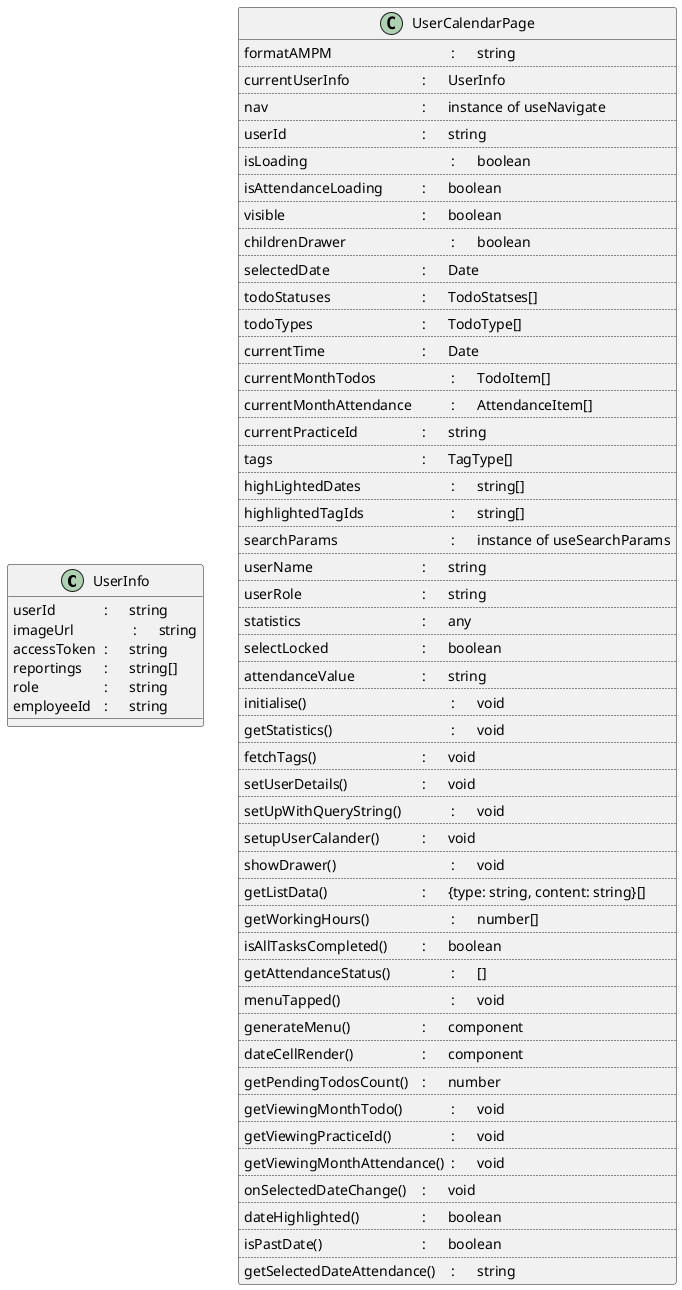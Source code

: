 @startuml UserCalendarPage

class UserInfo {
  userId\t\t : \tstring
  imageUrl\t\t : \tstring
  accessToken\t : \tstring
  reportings\t : \tstring[]
  role\t\t\t : \tstring
  employeeId\t : \tstring
}

class UserCalendarPage {
    formatAMPM\t\t\t\t : \tstring
    ..
    currentUserInfo\t\t\t : \tUserInfo
    ..
    nav\t\t\t\t\t\t : \tinstance of useNavigate
    ..
    userId\t\t\t\t\t : \tstring
    ..
    isLoading\t\t\t\t\t : \tboolean
    ..
    isAttendanceLoading\t\t : \tboolean
    ..
    visible\t\t\t\t\t : \tboolean
    ..
    childrenDrawer\t\t\t\t : \tboolean
    ..
    selectedDate\t\t\t\t : \tDate
    ..
    todoStatuses\t\t\t\t : \tTodoStatses[]
    ..
    todoTypes\t\t\t\t : \tTodoType[]
    ..
    currentTime\t\t\t\t : \tDate
    ..
    currentMonthTodos\t\t\t : \tTodoItem[]
    ..
    currentMonthAttendance\t\t : \tAttendanceItem[]
    ..
    currentPracticeId\t\t\t : \tstring
    ..
    tags\t\t\t\t\t\t : \tTagType[]
    ..
    highLightedDates\t\t\t : \tstring[]
    ..
    highlightedTagIds\t\t\t : \tstring[]
    ..
    searchParams\t\t\t\t : \tinstance of useSearchParams
    ..
    userName\t\t\t\t : \tstring
    ..
    userRole\t\t\t\t\t : \tstring
    ..
    statistics\t\t\t\t\t : \tany
    ..
    selectLocked\t\t\t\t : \tboolean
    ..
    attendanceValue\t\t\t : \tstring
    ..
    initialise()\t\t\t\t\t : \tvoid
    ..
    getStatistics()\t\t\t\t : \tvoid
    ..
    fetchTags()\t\t\t\t : \tvoid
    ..
    setUserDetails()\t\t\t : \tvoid
    ..
    setUpWithQueryString()\t\t : \tvoid
    ..
    setupUserCalander()\t\t : \tvoid
    ..
    showDrawer()\t\t\t\t : \tvoid
    ..
    getListData()\t\t\t\t : \t{type: string, content: string}[]
    ..
    getWorkingHours()\t\t\t : \tnumber[]
    ..
    isAllTasksCompleted()\t\t : \tboolean
    ..
    getAttendanceStatus()\t\t : \t[]
    ..
    menuTapped()\t\t\t\t : \tvoid
    ..
    generateMenu()\t\t\t : \tcomponent
    ..
    dateCellRender()\t\t\t : \tcomponent
    ..
    getPendingTodosCount()\t : \tnumber
    ..
    getViewingMonthTodo()\t\t : \tvoid
    ..
    getViewingPracticeId()\t\t : \tvoid
    ..
    getViewingMonthAttendance()\t : \tvoid
    ..
    onSelectedDateChange()\t : \tvoid
    ..
    dateHighlighted()\t\t\t : \tboolean
    ..
    isPastDate()\t\t\t\t : \tboolean
    ..
    getSelectedDateAttendance()\t : \tstring
}
@enduml